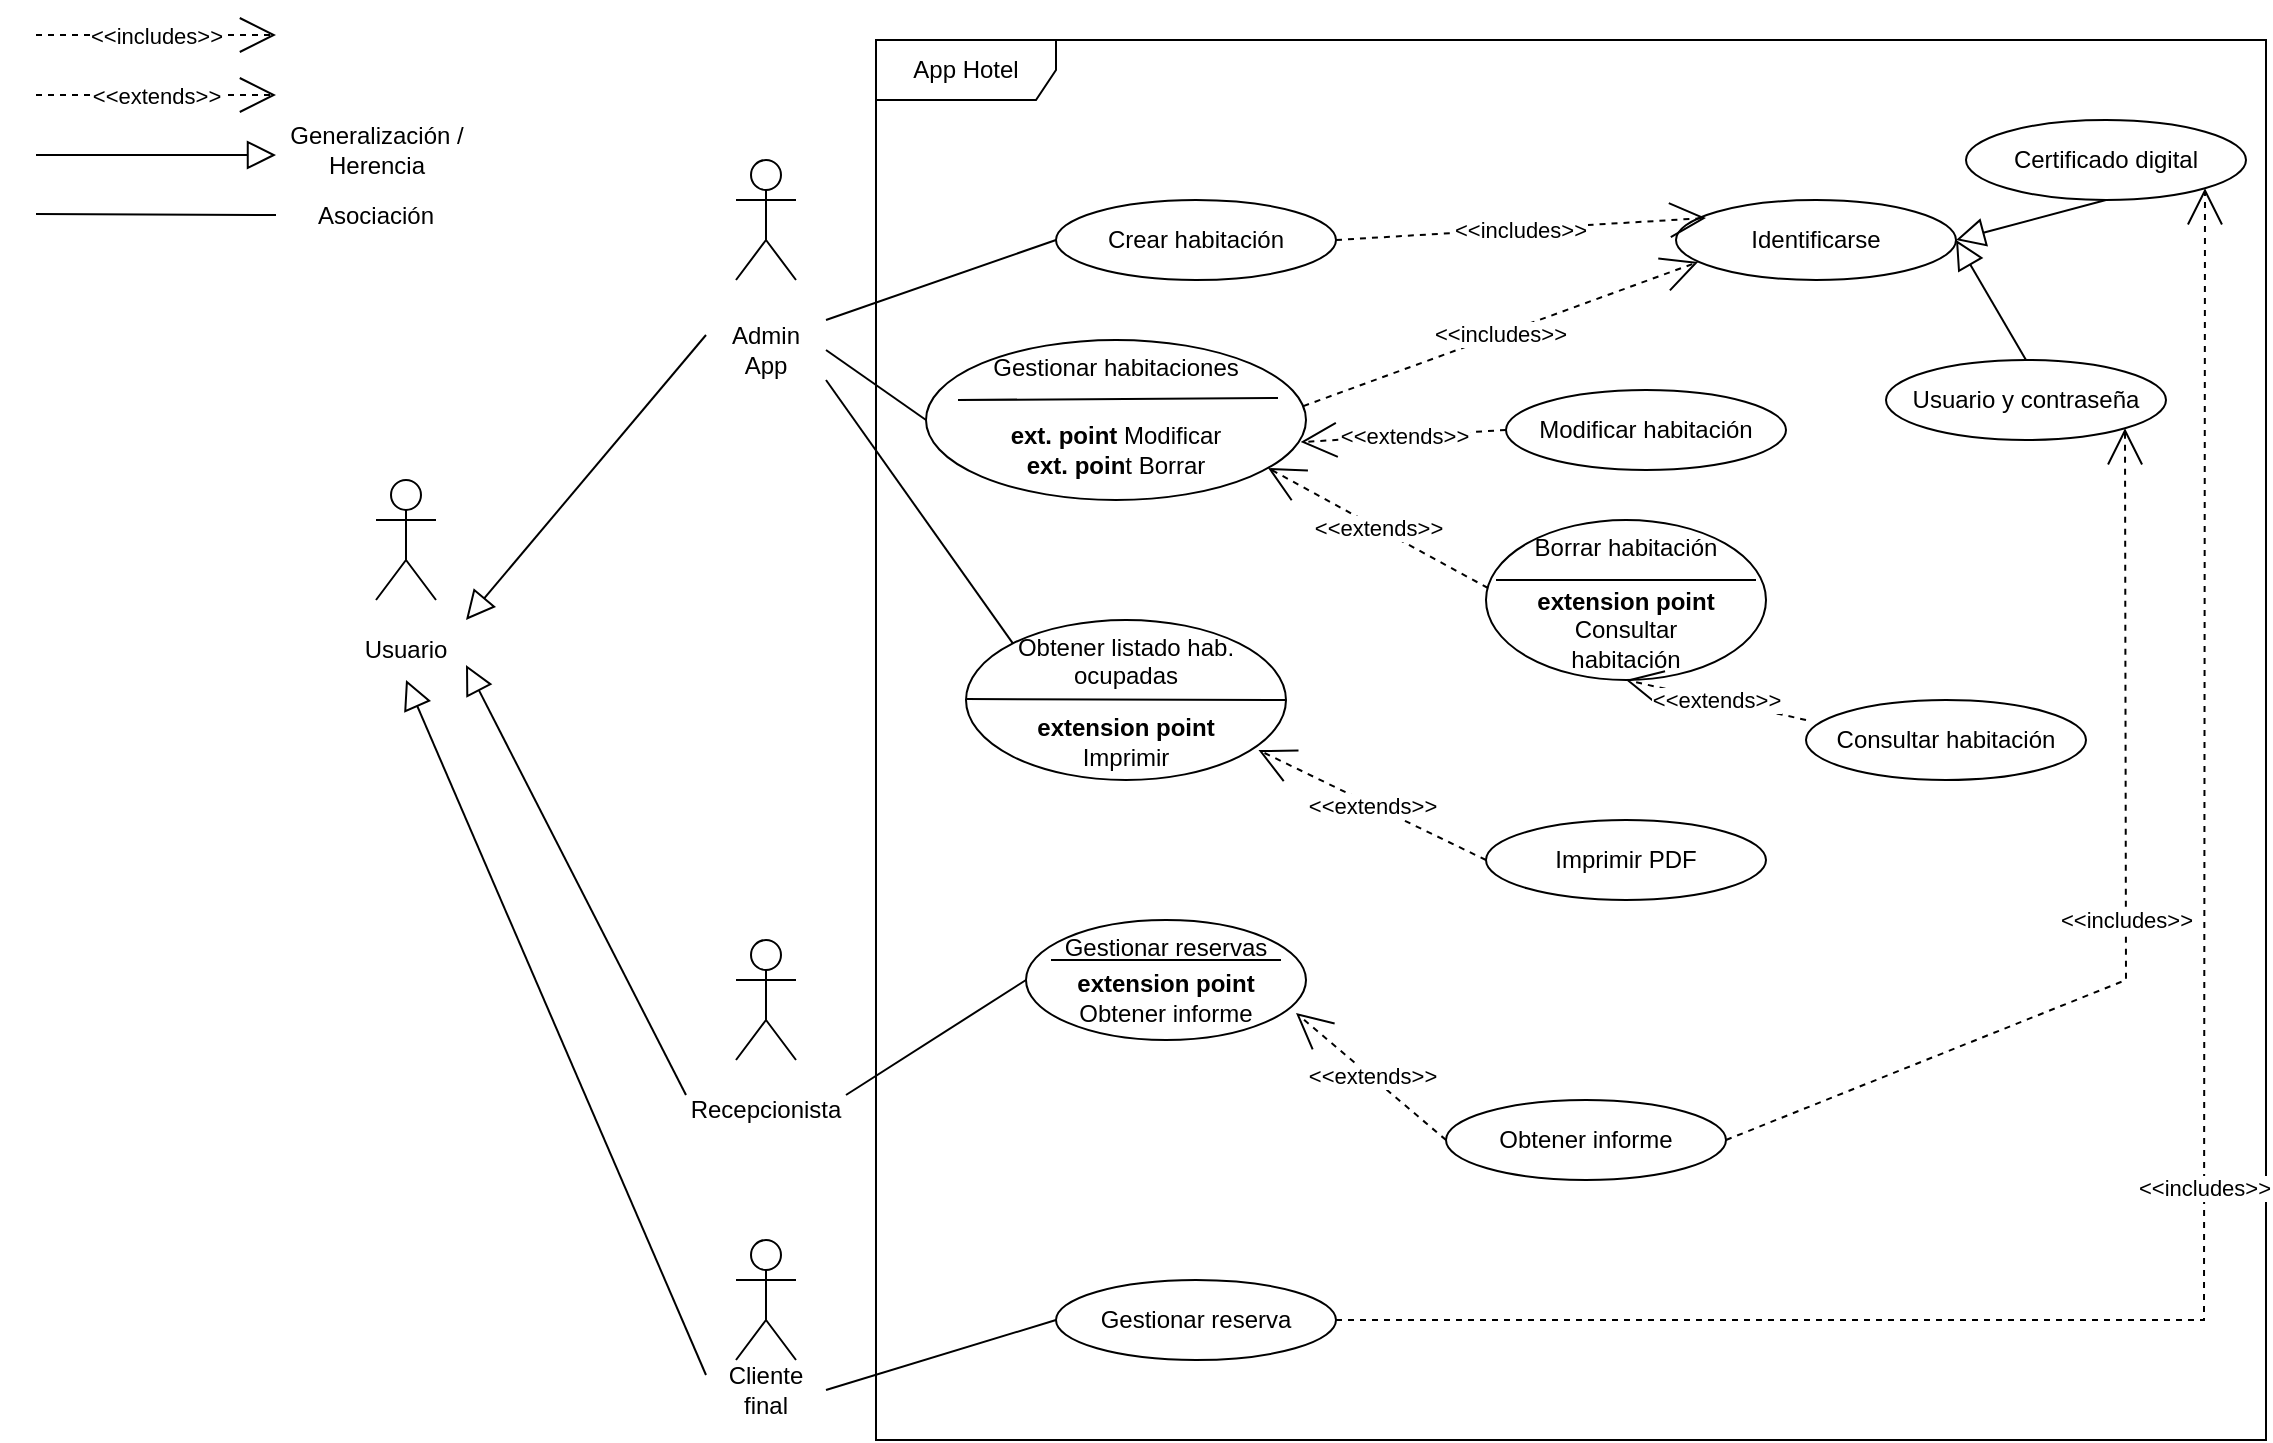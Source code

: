 <mxfile version="21.3.0" type="github">
  <diagram name="Page-1" id="pTc8qVfQxKfmeEwoTJtu">
    <mxGraphModel dx="1411" dy="769" grid="1" gridSize="10" guides="1" tooltips="1" connect="1" arrows="1" fold="1" page="1" pageScale="1" pageWidth="1169" pageHeight="827" math="0" shadow="0">
      <root>
        <mxCell id="0" />
        <mxCell id="1" parent="0" />
        <mxCell id="wT2hEgxZ2jl30o9yvn4_-1" value="Actor" style="shape=umlActor;verticalLabelPosition=bottom;verticalAlign=top;html=1;noLabel=1;" parent="1" vertex="1">
          <mxGeometry x="395" y="480" width="30" height="60" as="geometry" />
        </mxCell>
        <mxCell id="wT2hEgxZ2jl30o9yvn4_-8" value="Actor" style="shape=umlActor;verticalLabelPosition=bottom;verticalAlign=top;html=1;noLabel=1;" parent="1" vertex="1">
          <mxGeometry x="395" y="630" width="30" height="60" as="geometry" />
        </mxCell>
        <mxCell id="wT2hEgxZ2jl30o9yvn4_-12" value="Actor" style="shape=umlActor;verticalLabelPosition=bottom;verticalAlign=top;html=1;movable=1;resizable=1;rotatable=1;deletable=1;editable=1;locked=0;connectable=1;noLabel=1;" parent="1" vertex="1">
          <mxGeometry x="395" y="90" width="30" height="60" as="geometry" />
        </mxCell>
        <mxCell id="wT2hEgxZ2jl30o9yvn4_-14" value="Admin App" style="text;strokeColor=none;align=center;fillColor=none;html=1;verticalAlign=middle;whiteSpace=wrap;rounded=0;" parent="1" vertex="1">
          <mxGeometry x="380" y="170" width="60" height="30" as="geometry" />
        </mxCell>
        <mxCell id="wT2hEgxZ2jl30o9yvn4_-15" value="Recepcionista" style="text;strokeColor=none;align=center;fillColor=none;html=1;verticalAlign=middle;whiteSpace=wrap;rounded=0;" parent="1" vertex="1">
          <mxGeometry x="370" y="550" width="80" height="30" as="geometry" />
        </mxCell>
        <mxCell id="wT2hEgxZ2jl30o9yvn4_-16" value="Cliente final" style="text;strokeColor=none;align=center;fillColor=none;html=1;verticalAlign=middle;whiteSpace=wrap;rounded=0;" parent="1" vertex="1">
          <mxGeometry x="380" y="690" width="60" height="30" as="geometry" />
        </mxCell>
        <mxCell id="wT2hEgxZ2jl30o9yvn4_-18" value="Crear habitación" style="ellipse;whiteSpace=wrap;html=1;" parent="1" vertex="1">
          <mxGeometry x="555" y="110" width="140" height="40" as="geometry" />
        </mxCell>
        <mxCell id="wT2hEgxZ2jl30o9yvn4_-19" value="Identificarse" style="ellipse;whiteSpace=wrap;html=1;" parent="1" vertex="1">
          <mxGeometry x="865" y="110" width="140" height="40" as="geometry" />
        </mxCell>
        <mxCell id="wT2hEgxZ2jl30o9yvn4_-20" value="Usuario y contraseña" style="ellipse;whiteSpace=wrap;html=1;" parent="1" vertex="1">
          <mxGeometry x="970" y="190" width="140" height="40" as="geometry" />
        </mxCell>
        <mxCell id="wT2hEgxZ2jl30o9yvn4_-21" value="Certificado digital" style="ellipse;whiteSpace=wrap;html=1;" parent="1" vertex="1">
          <mxGeometry x="1010" y="70" width="140" height="40" as="geometry" />
        </mxCell>
        <mxCell id="wT2hEgxZ2jl30o9yvn4_-22" value="" style="endArrow=block;endFill=0;endSize=12;html=1;rounded=0;entryX=1;entryY=0.5;entryDx=0;entryDy=0;exitX=0.5;exitY=0;exitDx=0;exitDy=0;" parent="1" source="wT2hEgxZ2jl30o9yvn4_-20" target="wT2hEgxZ2jl30o9yvn4_-19" edge="1">
          <mxGeometry width="160" relative="1" as="geometry">
            <mxPoint x="715" y="380" as="sourcePoint" />
            <mxPoint x="875" y="380" as="targetPoint" />
          </mxGeometry>
        </mxCell>
        <mxCell id="wT2hEgxZ2jl30o9yvn4_-23" value="" style="endArrow=block;endFill=0;endSize=12;html=1;rounded=0;entryX=1;entryY=0.5;entryDx=0;entryDy=0;exitX=0.5;exitY=1;exitDx=0;exitDy=0;" parent="1" source="wT2hEgxZ2jl30o9yvn4_-21" target="wT2hEgxZ2jl30o9yvn4_-19" edge="1">
          <mxGeometry width="160" relative="1" as="geometry">
            <mxPoint x="995.278" y="100" as="sourcePoint" />
            <mxPoint x="905" y="210" as="targetPoint" />
          </mxGeometry>
        </mxCell>
        <mxCell id="wT2hEgxZ2jl30o9yvn4_-25" value="App Hotel" style="shape=umlFrame;whiteSpace=wrap;html=1;pointerEvents=0;width=90;height=30;" parent="1" vertex="1">
          <mxGeometry x="465" y="30" width="695" height="700" as="geometry" />
        </mxCell>
        <mxCell id="wT2hEgxZ2jl30o9yvn4_-26" value="&amp;lt;&amp;lt;includes&amp;gt;&amp;gt;" style="endArrow=open;endSize=16;endFill=0;html=1;rounded=0;entryX=0.107;entryY=0.225;entryDx=0;entryDy=0;dashed=1;exitX=1;exitY=0.5;exitDx=0;exitDy=0;entryPerimeter=0;" parent="1" source="wT2hEgxZ2jl30o9yvn4_-18" target="wT2hEgxZ2jl30o9yvn4_-19" edge="1">
          <mxGeometry width="160" relative="1" as="geometry">
            <mxPoint x="695" y="130" as="sourcePoint" />
            <mxPoint x="805" y="320" as="targetPoint" />
            <Array as="points" />
          </mxGeometry>
        </mxCell>
        <mxCell id="wT2hEgxZ2jl30o9yvn4_-34" value="" style="group" parent="1" vertex="1" connectable="0">
          <mxGeometry x="510" y="320" width="160" height="80" as="geometry" />
        </mxCell>
        <mxCell id="wT2hEgxZ2jl30o9yvn4_-27" value="Obtener listado hab. ocupadas" style="ellipse;whiteSpace=wrap;html=1;verticalAlign=top;" parent="wT2hEgxZ2jl30o9yvn4_-34" vertex="1">
          <mxGeometry width="160" height="80" as="geometry" />
        </mxCell>
        <mxCell id="wT2hEgxZ2jl30o9yvn4_-29" value="&lt;div&gt;&lt;b&gt;extension point&lt;/b&gt;&lt;/div&gt;&lt;div&gt;Imprimir&lt;br&gt;&lt;/div&gt;" style="text;strokeColor=none;align=center;fillColor=none;html=1;verticalAlign=middle;whiteSpace=wrap;rounded=0;" parent="wT2hEgxZ2jl30o9yvn4_-34" vertex="1">
          <mxGeometry x="22.857" y="46" width="114.286" height="30" as="geometry" />
        </mxCell>
        <mxCell id="wT2hEgxZ2jl30o9yvn4_-37" value="" style="edgeStyle=none;orthogonalLoop=1;jettySize=auto;html=1;rounded=0;endArrow=none;endFill=0;entryX=1;entryY=0.5;entryDx=0;entryDy=0;" parent="wT2hEgxZ2jl30o9yvn4_-34" target="wT2hEgxZ2jl30o9yvn4_-27" edge="1">
          <mxGeometry width="80" relative="1" as="geometry">
            <mxPoint y="39.5" as="sourcePoint" />
            <mxPoint x="148.571" y="40" as="targetPoint" />
            <Array as="points" />
          </mxGeometry>
        </mxCell>
        <mxCell id="wT2hEgxZ2jl30o9yvn4_-39" value="&amp;lt;&amp;lt;includes&amp;gt;&amp;gt;" style="endArrow=open;endSize=16;endFill=0;html=1;rounded=0;exitX=0.993;exitY=0.413;exitDx=0;exitDy=0;entryX=0.079;entryY=0.775;entryDx=0;entryDy=0;dashed=1;entryPerimeter=0;exitPerimeter=0;" parent="1" source="wT2hEgxZ2jl30o9yvn4_-72" target="wT2hEgxZ2jl30o9yvn4_-19" edge="1">
          <mxGeometry width="160" relative="1" as="geometry">
            <mxPoint x="740" y="210" as="sourcePoint" />
            <mxPoint x="905" y="170" as="targetPoint" />
            <Array as="points" />
          </mxGeometry>
        </mxCell>
        <mxCell id="wT2hEgxZ2jl30o9yvn4_-40" value="Gestionar reservas" style="ellipse;whiteSpace=wrap;html=1;verticalAlign=top;" parent="1" vertex="1">
          <mxGeometry x="540" y="470" width="140" height="60" as="geometry" />
        </mxCell>
        <mxCell id="wT2hEgxZ2jl30o9yvn4_-42" value="&amp;lt;&amp;lt;includes&amp;gt;&amp;gt;" style="endArrow=open;endSize=16;endFill=0;html=1;rounded=0;exitX=1;exitY=0.5;exitDx=0;exitDy=0;dashed=1;entryX=1;entryY=1;entryDx=0;entryDy=0;" parent="1" source="wT2hEgxZ2jl30o9yvn4_-88" target="wT2hEgxZ2jl30o9yvn4_-20" edge="1">
          <mxGeometry width="160" relative="1" as="geometry">
            <mxPoint x="695" y="570" as="sourcePoint" />
            <mxPoint x="805" y="560" as="targetPoint" />
            <Array as="points">
              <mxPoint x="1090" y="500" />
            </Array>
          </mxGeometry>
        </mxCell>
        <mxCell id="wT2hEgxZ2jl30o9yvn4_-47" value="Gestionar reserva" style="ellipse;whiteSpace=wrap;html=1;" parent="1" vertex="1">
          <mxGeometry x="555" y="650" width="140" height="40" as="geometry" />
        </mxCell>
        <mxCell id="wT2hEgxZ2jl30o9yvn4_-48" value="" style="endArrow=none;endFill=0;endSize=12;html=1;rounded=0;entryX=0;entryY=0.5;entryDx=0;entryDy=0;exitX=1;exitY=0.5;exitDx=0;exitDy=0;" parent="1" source="wT2hEgxZ2jl30o9yvn4_-16" target="wT2hEgxZ2jl30o9yvn4_-47" edge="1">
          <mxGeometry width="160" relative="1" as="geometry">
            <mxPoint x="445" y="660" as="sourcePoint" />
            <mxPoint x="645" y="730" as="targetPoint" />
          </mxGeometry>
        </mxCell>
        <mxCell id="wT2hEgxZ2jl30o9yvn4_-49" value="" style="endArrow=none;endFill=0;endSize=12;html=1;rounded=0;entryX=0;entryY=0.5;entryDx=0;entryDy=0;exitX=1;exitY=0.25;exitDx=0;exitDy=0;" parent="1" source="wT2hEgxZ2jl30o9yvn4_-15" target="wT2hEgxZ2jl30o9yvn4_-40" edge="1">
          <mxGeometry width="160" relative="1" as="geometry">
            <mxPoint x="455" y="510" as="sourcePoint" />
            <mxPoint x="565" y="720" as="targetPoint" />
          </mxGeometry>
        </mxCell>
        <mxCell id="wT2hEgxZ2jl30o9yvn4_-52" value="" style="endArrow=none;endFill=0;endSize=12;html=1;rounded=0;entryX=0;entryY=0.5;entryDx=0;entryDy=0;exitX=1;exitY=0;exitDx=0;exitDy=0;" parent="1" source="wT2hEgxZ2jl30o9yvn4_-14" target="wT2hEgxZ2jl30o9yvn4_-18" edge="1">
          <mxGeometry width="160" relative="1" as="geometry">
            <mxPoint x="455" y="120" as="sourcePoint" />
            <mxPoint x="805" y="310" as="targetPoint" />
          </mxGeometry>
        </mxCell>
        <mxCell id="wT2hEgxZ2jl30o9yvn4_-54" value="" style="endArrow=none;endFill=0;endSize=12;html=1;rounded=0;entryX=0;entryY=0.5;entryDx=0;entryDy=0;exitX=1;exitY=0.5;exitDx=0;exitDy=0;" parent="1" source="wT2hEgxZ2jl30o9yvn4_-14" target="wT2hEgxZ2jl30o9yvn4_-72" edge="1">
          <mxGeometry width="160" relative="1" as="geometry">
            <mxPoint x="455" y="160" as="sourcePoint" />
            <mxPoint x="600" y="210" as="targetPoint" />
          </mxGeometry>
        </mxCell>
        <mxCell id="wT2hEgxZ2jl30o9yvn4_-55" value="Actor" style="shape=umlActor;verticalLabelPosition=bottom;verticalAlign=top;html=1;movable=1;resizable=1;rotatable=1;deletable=1;editable=1;locked=0;connectable=1;noLabel=1;" parent="1" vertex="1">
          <mxGeometry x="215" y="250" width="30" height="60" as="geometry" />
        </mxCell>
        <mxCell id="wT2hEgxZ2jl30o9yvn4_-56" value="Usuario" style="text;strokeColor=none;align=center;fillColor=none;html=1;verticalAlign=middle;whiteSpace=wrap;rounded=0;" parent="1" vertex="1">
          <mxGeometry x="200" y="320" width="60" height="30" as="geometry" />
        </mxCell>
        <mxCell id="wT2hEgxZ2jl30o9yvn4_-60" value="" style="endArrow=block;endFill=0;endSize=12;html=1;rounded=0;entryX=1;entryY=0;entryDx=0;entryDy=0;exitX=0;exitY=0.25;exitDx=0;exitDy=0;" parent="1" source="wT2hEgxZ2jl30o9yvn4_-14" target="wT2hEgxZ2jl30o9yvn4_-56" edge="1">
          <mxGeometry width="160" relative="1" as="geometry">
            <mxPoint x="385" y="120" as="sourcePoint" />
            <mxPoint x="265" y="270" as="targetPoint" />
          </mxGeometry>
        </mxCell>
        <mxCell id="wT2hEgxZ2jl30o9yvn4_-61" value="" style="endArrow=block;endFill=0;endSize=12;html=1;rounded=0;entryX=1;entryY=0.75;entryDx=0;entryDy=0;exitX=0;exitY=0.25;exitDx=0;exitDy=0;" parent="1" source="wT2hEgxZ2jl30o9yvn4_-15" target="wT2hEgxZ2jl30o9yvn4_-56" edge="1">
          <mxGeometry width="160" relative="1" as="geometry">
            <mxPoint x="385" y="490" as="sourcePoint" />
            <mxPoint x="275" y="280" as="targetPoint" />
          </mxGeometry>
        </mxCell>
        <mxCell id="wT2hEgxZ2jl30o9yvn4_-62" value="" style="endArrow=block;endFill=0;endSize=12;html=1;rounded=0;entryX=0.5;entryY=1;entryDx=0;entryDy=0;exitX=0;exitY=0.25;exitDx=0;exitDy=0;" parent="1" source="wT2hEgxZ2jl30o9yvn4_-16" target="wT2hEgxZ2jl30o9yvn4_-56" edge="1">
          <mxGeometry width="160" relative="1" as="geometry">
            <mxPoint x="375" y="670" as="sourcePoint" />
            <mxPoint x="270" y="353" as="targetPoint" />
          </mxGeometry>
        </mxCell>
        <mxCell id="wT2hEgxZ2jl30o9yvn4_-63" value="&amp;lt;&amp;lt;includes&amp;gt;&amp;gt;" style="endArrow=open;endSize=16;endFill=0;html=1;rounded=0;dashed=1;" parent="1" edge="1">
          <mxGeometry width="160" relative="1" as="geometry">
            <mxPoint x="45" y="27.5" as="sourcePoint" />
            <mxPoint x="165" y="27.5" as="targetPoint" />
            <Array as="points" />
          </mxGeometry>
        </mxCell>
        <mxCell id="wT2hEgxZ2jl30o9yvn4_-64" value="&amp;lt;&amp;lt;extends&amp;gt;&amp;gt;" style="endArrow=open;endSize=16;endFill=0;html=1;rounded=0;dashed=1;" parent="1" edge="1">
          <mxGeometry width="160" relative="1" as="geometry">
            <mxPoint x="45" y="57.5" as="sourcePoint" />
            <mxPoint x="165" y="57.5" as="targetPoint" />
          </mxGeometry>
        </mxCell>
        <mxCell id="wT2hEgxZ2jl30o9yvn4_-65" value="" style="endArrow=block;endFill=0;endSize=12;html=1;rounded=0;" parent="1" edge="1">
          <mxGeometry width="160" relative="1" as="geometry">
            <mxPoint x="45" y="87.5" as="sourcePoint" />
            <mxPoint x="165" y="87.5" as="targetPoint" />
          </mxGeometry>
        </mxCell>
        <mxCell id="wT2hEgxZ2jl30o9yvn4_-66" value="" style="endArrow=none;endFill=0;endSize=12;html=1;rounded=0;" parent="1" edge="1">
          <mxGeometry width="160" relative="1" as="geometry">
            <mxPoint x="45" y="117" as="sourcePoint" />
            <mxPoint x="165" y="117.5" as="targetPoint" />
          </mxGeometry>
        </mxCell>
        <mxCell id="wT2hEgxZ2jl30o9yvn4_-67" value="Generalización / Herencia" style="text;strokeColor=none;align=center;fillColor=none;html=1;verticalAlign=middle;whiteSpace=wrap;rounded=0;" parent="1" vertex="1">
          <mxGeometry x="167.5" y="70" width="95" height="30" as="geometry" />
        </mxCell>
        <mxCell id="wT2hEgxZ2jl30o9yvn4_-68" value="Asociación" style="text;strokeColor=none;align=center;fillColor=none;html=1;verticalAlign=middle;whiteSpace=wrap;rounded=0;" parent="1" vertex="1">
          <mxGeometry x="185" y="102.5" width="60" height="30" as="geometry" />
        </mxCell>
        <mxCell id="wT2hEgxZ2jl30o9yvn4_-69" value="&amp;lt;&amp;lt;extends&amp;gt;&amp;gt;" style="endArrow=open;endSize=16;endFill=0;html=1;rounded=0;dashed=1;entryX=0.914;entryY=0.813;entryDx=0;entryDy=0;exitX=0;exitY=0.5;exitDx=0;exitDy=0;entryPerimeter=0;" parent="1" source="wT2hEgxZ2jl30o9yvn4_-70" target="wT2hEgxZ2jl30o9yvn4_-27" edge="1">
          <mxGeometry x="0.0" width="160" relative="1" as="geometry">
            <mxPoint x="780" y="414" as="sourcePoint" />
            <mxPoint x="880" y="434" as="targetPoint" />
            <Array as="points" />
            <mxPoint as="offset" />
          </mxGeometry>
        </mxCell>
        <mxCell id="wT2hEgxZ2jl30o9yvn4_-70" value="Imprimir PDF" style="ellipse;whiteSpace=wrap;html=1;" parent="1" vertex="1">
          <mxGeometry x="770" y="420" width="140" height="40" as="geometry" />
        </mxCell>
        <mxCell id="wT2hEgxZ2jl30o9yvn4_-71" value="" style="group;labelPosition=center;verticalLabelPosition=middle;align=center;verticalAlign=top;" parent="1" vertex="1" connectable="0">
          <mxGeometry x="540" y="180" width="140" height="90" as="geometry" />
        </mxCell>
        <mxCell id="wT2hEgxZ2jl30o9yvn4_-72" value="Gestionar habitaciones" style="ellipse;whiteSpace=wrap;html=1;verticalAlign=top;" parent="wT2hEgxZ2jl30o9yvn4_-71" vertex="1">
          <mxGeometry x="-50" width="190" height="80" as="geometry" />
        </mxCell>
        <mxCell id="wT2hEgxZ2jl30o9yvn4_-73" value="&lt;div&gt;&lt;b&gt;ext. point&lt;/b&gt; Modificar&lt;/div&gt;&lt;div&gt;&lt;b&gt;ext. poin&lt;/b&gt;t Borrar&lt;br&gt;&lt;/div&gt;" style="text;strokeColor=none;align=center;fillColor=none;html=1;verticalAlign=middle;whiteSpace=wrap;rounded=0;" parent="wT2hEgxZ2jl30o9yvn4_-71" vertex="1">
          <mxGeometry x="-20" y="40" width="130" height="30" as="geometry" />
        </mxCell>
        <mxCell id="wT2hEgxZ2jl30o9yvn4_-74" value="" style="edgeStyle=none;orthogonalLoop=1;jettySize=auto;html=1;rounded=0;endArrow=none;endFill=0;" parent="wT2hEgxZ2jl30o9yvn4_-71" edge="1">
          <mxGeometry width="80" relative="1" as="geometry">
            <mxPoint x="-34" y="30" as="sourcePoint" />
            <mxPoint x="126" y="29" as="targetPoint" />
            <Array as="points" />
          </mxGeometry>
        </mxCell>
        <mxCell id="wT2hEgxZ2jl30o9yvn4_-75" value="&amp;lt;&amp;lt;extends&amp;gt;&amp;gt;" style="endArrow=open;endSize=16;endFill=0;html=1;rounded=0;dashed=1;entryX=0.986;entryY=0.638;entryDx=0;entryDy=0;exitX=0;exitY=0.5;exitDx=0;exitDy=0;entryPerimeter=0;" parent="1" source="wT2hEgxZ2jl30o9yvn4_-76" target="wT2hEgxZ2jl30o9yvn4_-72" edge="1">
          <mxGeometry x="0.0" width="160" relative="1" as="geometry">
            <mxPoint x="860" y="330" as="sourcePoint" />
            <mxPoint x="650" y="276" as="targetPoint" />
            <Array as="points" />
            <mxPoint as="offset" />
          </mxGeometry>
        </mxCell>
        <mxCell id="wT2hEgxZ2jl30o9yvn4_-76" value="Modificar habitación" style="ellipse;whiteSpace=wrap;html=1;" parent="1" vertex="1">
          <mxGeometry x="780" y="205" width="140" height="40" as="geometry" />
        </mxCell>
        <mxCell id="wT2hEgxZ2jl30o9yvn4_-77" value="&amp;lt;&amp;lt;extends&amp;gt;&amp;gt;" style="endArrow=open;endSize=16;endFill=0;html=1;rounded=0;dashed=1;entryX=0.9;entryY=0.8;entryDx=0;entryDy=0;exitX=0.007;exitY=0.425;exitDx=0;exitDy=0;entryPerimeter=0;exitPerimeter=0;" parent="1" source="wT2hEgxZ2jl30o9yvn4_-81" target="wT2hEgxZ2jl30o9yvn4_-72" edge="1">
          <mxGeometry x="0.0" width="160" relative="1" as="geometry">
            <mxPoint x="702" y="309" as="sourcePoint" />
            <mxPoint x="640" y="280" as="targetPoint" />
            <Array as="points" />
            <mxPoint as="offset" />
          </mxGeometry>
        </mxCell>
        <mxCell id="wT2hEgxZ2jl30o9yvn4_-80" value="" style="group;labelPosition=center;verticalLabelPosition=middle;align=center;verticalAlign=top;" parent="1" vertex="1" connectable="0">
          <mxGeometry x="770" y="270" width="140" height="80" as="geometry" />
        </mxCell>
        <mxCell id="wT2hEgxZ2jl30o9yvn4_-81" value="Borrar habitación" style="ellipse;whiteSpace=wrap;html=1;verticalAlign=top;" parent="wT2hEgxZ2jl30o9yvn4_-80" vertex="1">
          <mxGeometry width="140" height="80" as="geometry" />
        </mxCell>
        <mxCell id="wT2hEgxZ2jl30o9yvn4_-82" value="&lt;div&gt;&lt;b&gt;extension point&lt;/b&gt;&lt;/div&gt;&lt;div&gt;Consultar habitación&lt;br&gt;&lt;/div&gt;" style="text;strokeColor=none;align=center;fillColor=none;html=1;verticalAlign=middle;whiteSpace=wrap;rounded=0;" parent="wT2hEgxZ2jl30o9yvn4_-80" vertex="1">
          <mxGeometry x="20" y="40" width="100" height="30" as="geometry" />
        </mxCell>
        <mxCell id="wT2hEgxZ2jl30o9yvn4_-83" value="" style="edgeStyle=none;orthogonalLoop=1;jettySize=auto;html=1;rounded=0;endArrow=none;endFill=0;" parent="wT2hEgxZ2jl30o9yvn4_-80" edge="1">
          <mxGeometry width="80" relative="1" as="geometry">
            <mxPoint x="5" y="30" as="sourcePoint" />
            <mxPoint x="135" y="30" as="targetPoint" />
            <Array as="points" />
          </mxGeometry>
        </mxCell>
        <mxCell id="wT2hEgxZ2jl30o9yvn4_-84" value="&amp;lt;&amp;lt;extends&amp;gt;&amp;gt;" style="endArrow=open;endSize=16;endFill=0;html=1;rounded=0;dashed=1;entryX=0.5;entryY=1;entryDx=0;entryDy=0;exitX=0;exitY=0.25;exitDx=0;exitDy=0;exitPerimeter=0;" parent="1" source="wT2hEgxZ2jl30o9yvn4_-85" target="wT2hEgxZ2jl30o9yvn4_-81" edge="1">
          <mxGeometry x="0.001" width="160" relative="1" as="geometry">
            <mxPoint x="990" y="380" as="sourcePoint" />
            <mxPoint x="840" y="331" as="targetPoint" />
            <Array as="points" />
            <mxPoint as="offset" />
          </mxGeometry>
        </mxCell>
        <mxCell id="wT2hEgxZ2jl30o9yvn4_-85" value="Consultar habitación" style="ellipse;whiteSpace=wrap;html=1;" parent="1" vertex="1">
          <mxGeometry x="930" y="360" width="140" height="40" as="geometry" />
        </mxCell>
        <mxCell id="wT2hEgxZ2jl30o9yvn4_-88" value="Obtener informe" style="ellipse;whiteSpace=wrap;html=1;" parent="1" vertex="1">
          <mxGeometry x="750" y="560" width="140" height="40" as="geometry" />
        </mxCell>
        <mxCell id="EGmICfP2dhzSAQ1n8TOm-7" value="&lt;div&gt;&lt;b&gt;extension point&lt;/b&gt;&lt;/div&gt;&lt;div&gt;Obtener informe&lt;br&gt;&lt;/div&gt;" style="text;strokeColor=none;align=center;fillColor=none;html=1;verticalAlign=middle;whiteSpace=wrap;rounded=0;" parent="1" vertex="1">
          <mxGeometry x="545" y="494" width="130" height="30" as="geometry" />
        </mxCell>
        <mxCell id="EGmICfP2dhzSAQ1n8TOm-8" value="" style="edgeStyle=none;orthogonalLoop=1;jettySize=auto;html=1;rounded=0;endArrow=none;endFill=0;" parent="1" edge="1">
          <mxGeometry width="80" relative="1" as="geometry">
            <mxPoint x="552.5" y="490" as="sourcePoint" />
            <mxPoint x="667.5" y="490" as="targetPoint" />
            <Array as="points" />
          </mxGeometry>
        </mxCell>
        <mxCell id="EGmICfP2dhzSAQ1n8TOm-11" value="&amp;lt;&amp;lt;extends&amp;gt;&amp;gt;" style="endArrow=open;endSize=16;endFill=0;html=1;rounded=0;dashed=1;entryX=1;entryY=0.75;entryDx=0;entryDy=0;exitX=0;exitY=0.5;exitDx=0;exitDy=0;" parent="1" source="wT2hEgxZ2jl30o9yvn4_-88" target="EGmICfP2dhzSAQ1n8TOm-7" edge="1">
          <mxGeometry x="0.0" width="160" relative="1" as="geometry">
            <mxPoint x="830" y="390" as="sourcePoint" />
            <mxPoint x="650" y="424" as="targetPoint" />
            <Array as="points" />
            <mxPoint as="offset" />
          </mxGeometry>
        </mxCell>
        <mxCell id="EGmICfP2dhzSAQ1n8TOm-12" value="&amp;lt;&amp;lt;includes&amp;gt;&amp;gt;" style="endArrow=open;endSize=16;endFill=0;html=1;rounded=0;exitX=1;exitY=0.5;exitDx=0;exitDy=0;dashed=1;entryX=1;entryY=1;entryDx=0;entryDy=0;" parent="1" source="wT2hEgxZ2jl30o9yvn4_-47" edge="1" target="wT2hEgxZ2jl30o9yvn4_-21">
          <mxGeometry width="160" relative="1" as="geometry">
            <mxPoint x="690" y="510" as="sourcePoint" />
            <mxPoint x="1120" y="100" as="targetPoint" />
            <Array as="points">
              <mxPoint x="1129" y="670" />
            </Array>
          </mxGeometry>
        </mxCell>
        <mxCell id="05xFVWzXSuTNwva4G3cO-3" value="" style="endArrow=none;endFill=0;endSize=12;html=1;rounded=0;entryX=0;entryY=0;entryDx=0;entryDy=0;exitX=1;exitY=1;exitDx=0;exitDy=0;" edge="1" parent="1" source="wT2hEgxZ2jl30o9yvn4_-14" target="wT2hEgxZ2jl30o9yvn4_-27">
          <mxGeometry width="160" relative="1" as="geometry">
            <mxPoint x="450" y="195" as="sourcePoint" />
            <mxPoint x="500" y="235" as="targetPoint" />
            <Array as="points" />
          </mxGeometry>
        </mxCell>
      </root>
    </mxGraphModel>
  </diagram>
</mxfile>
